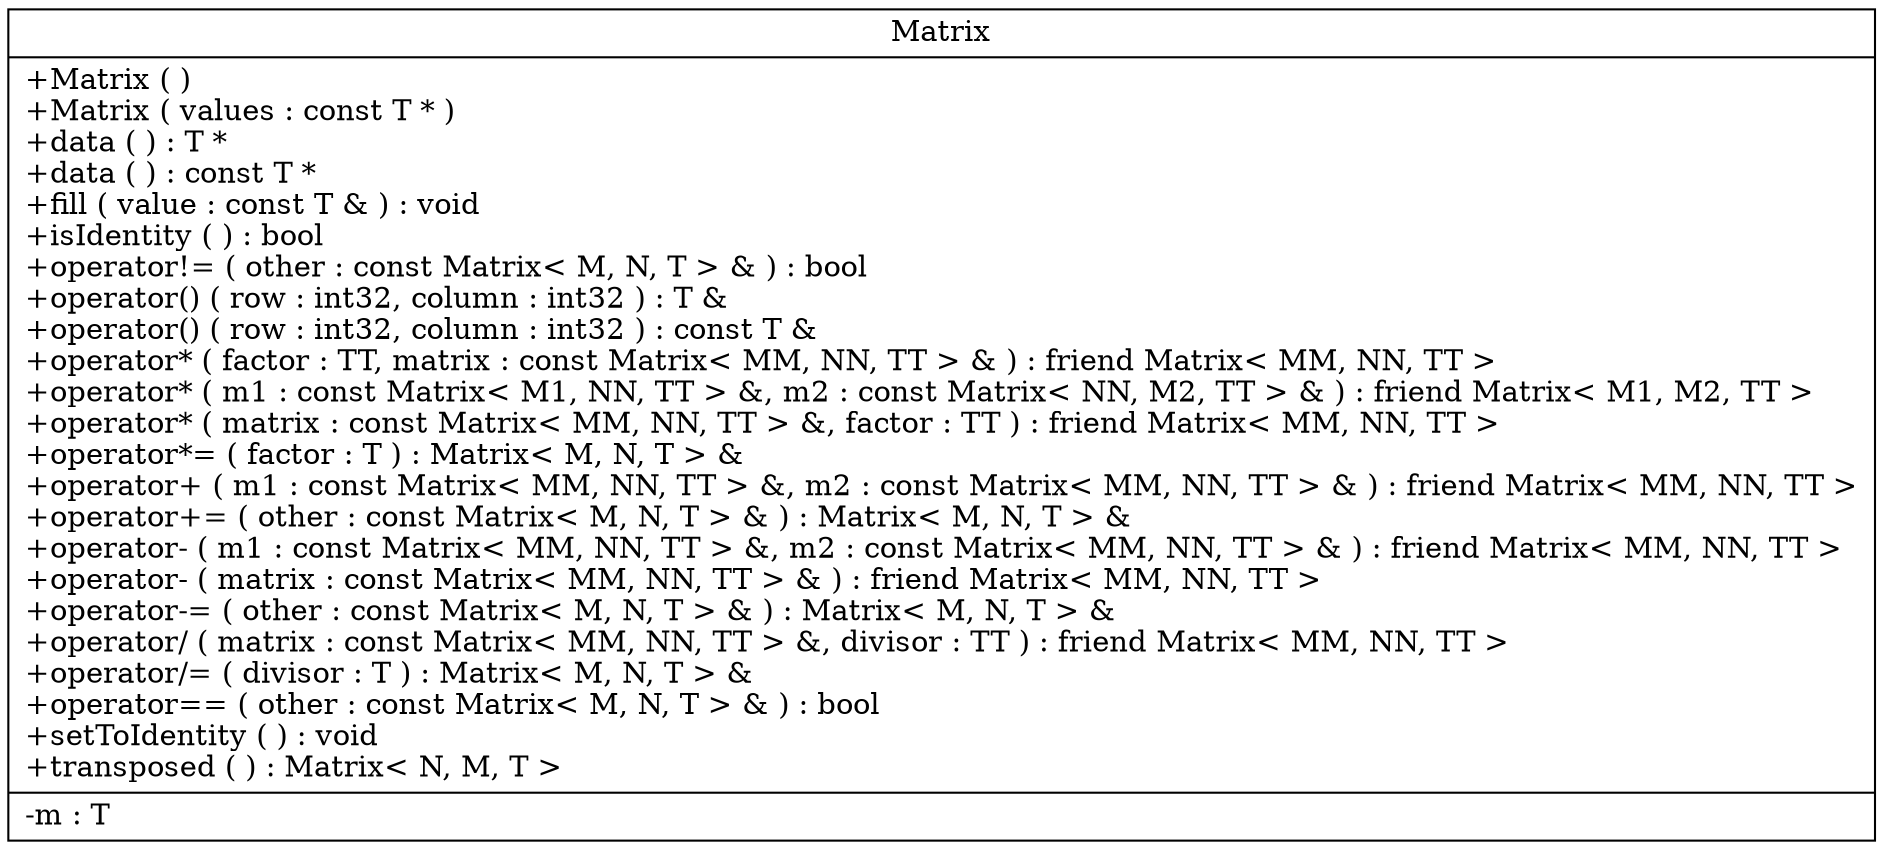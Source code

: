digraph Matrix
{
graph [ rankdir="RL" ]
"d6/d3f/class_matrix" [ label="Matrix\n|+Matrix (  )\l+Matrix ( values : const T * )\l+data (  ) : T *\l+data (  ) : const T *\l+fill ( value : const T & ) : void\l+isIdentity (  ) : bool\l+operator!= ( other : const Matrix\< M, N, T \> & ) : bool\l+operator() ( row : int32, column : int32 ) : T &\l+operator() ( row : int32, column : int32 ) : const T &\l+operator* ( factor : TT, matrix : const Matrix\< MM, NN, TT \> & ) : friend Matrix\< MM, NN, TT \>\l+operator* ( m1 : const Matrix\< M1, NN, TT \> &, m2 : const Matrix\< NN, M2, TT \> & ) : friend Matrix\< M1, M2, TT \>\l+operator* ( matrix : const Matrix\< MM, NN, TT \> &, factor : TT ) : friend Matrix\< MM, NN, TT \>\l+operator*= ( factor : T ) : Matrix\< M, N, T \> &\l+operator+ ( m1 : const Matrix\< MM, NN, TT \> &, m2 : const Matrix\< MM, NN, TT \> & ) : friend Matrix\< MM, NN, TT \>\l+operator+= ( other : const Matrix\< M, N, T \> & ) : Matrix\< M, N, T \> &\l+operator- ( m1 : const Matrix\< MM, NN, TT \> &, m2 : const Matrix\< MM, NN, TT \> & ) : friend Matrix\< MM, NN, TT \>\l+operator- ( matrix : const Matrix\< MM, NN, TT \> & ) : friend Matrix\< MM, NN, TT \>\l+operator-= ( other : const Matrix\< M, N, T \> & ) : Matrix\< M, N, T \> &\l+operator/ ( matrix : const Matrix\< MM, NN, TT \> &, divisor : TT ) : friend Matrix\< MM, NN, TT \>\l+operator/= ( divisor : T ) : Matrix\< M, N, T \> &\l+operator== ( other : const Matrix\< M, N, T \> & ) : bool\l+setToIdentity (  ) : void\l+transposed (  ) : Matrix\< N, M, T \>\l|-m : T\l" shape="record" ]
}